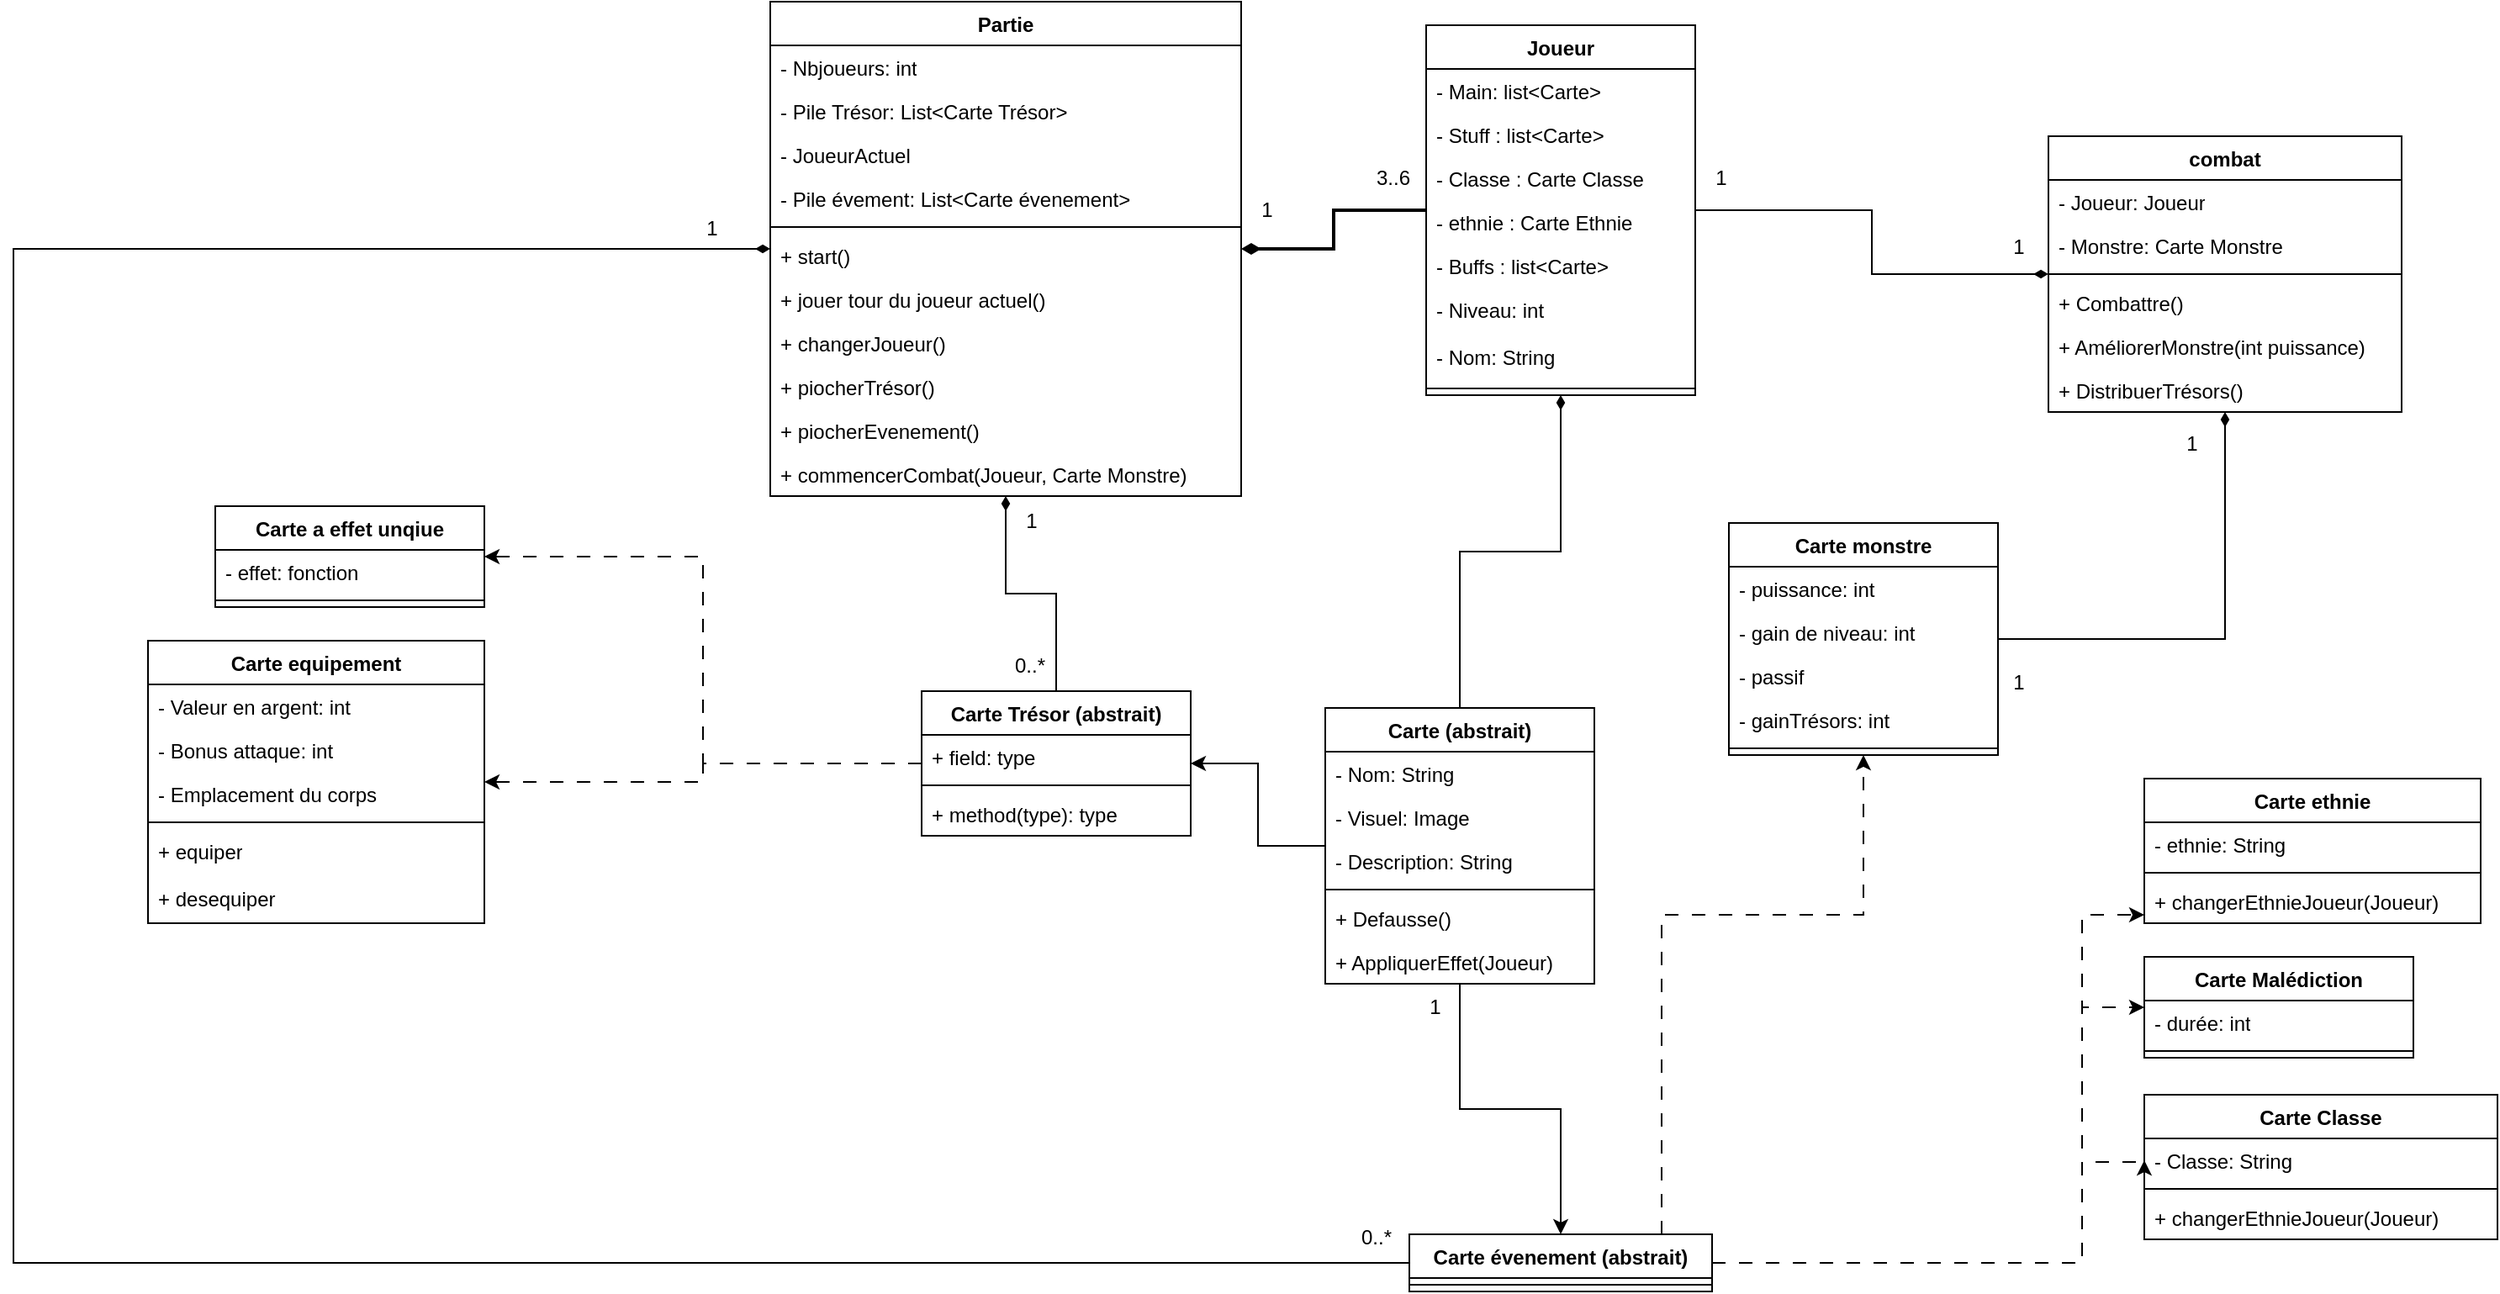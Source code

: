 <mxfile version="22.1.11" type="device">
  <diagram id="C5RBs43oDa-KdzZeNtuy" name="Page-1">
    <mxGraphModel dx="3695" dy="1440" grid="1" gridSize="10" guides="1" tooltips="1" connect="1" arrows="1" fold="1" page="1" pageScale="1" pageWidth="827" pageHeight="1169" math="0" shadow="0">
      <root>
        <mxCell id="WIyWlLk6GJQsqaUBKTNV-0" />
        <mxCell id="WIyWlLk6GJQsqaUBKTNV-1" parent="WIyWlLk6GJQsqaUBKTNV-0" />
        <mxCell id="HWRYrcjjXOcNsMm2Y1wa-0" value="Partie" style="swimlane;fontStyle=1;align=center;verticalAlign=top;childLayout=stackLayout;horizontal=1;startSize=26;horizontalStack=0;resizeParent=1;resizeParentMax=0;resizeLast=0;collapsible=1;marginBottom=0;whiteSpace=wrap;html=1;" parent="WIyWlLk6GJQsqaUBKTNV-1" vertex="1">
          <mxGeometry x="260" y="30" width="280" height="294" as="geometry">
            <mxRectangle x="250" y="110" width="70" height="30" as="alternateBounds" />
          </mxGeometry>
        </mxCell>
        <mxCell id="HWRYrcjjXOcNsMm2Y1wa-1" value="- Nbjoueurs: int" style="text;strokeColor=none;fillColor=none;align=left;verticalAlign=top;spacingLeft=4;spacingRight=4;overflow=hidden;rotatable=0;points=[[0,0.5],[1,0.5]];portConstraint=eastwest;whiteSpace=wrap;html=1;" parent="HWRYrcjjXOcNsMm2Y1wa-0" vertex="1">
          <mxGeometry y="26" width="280" height="26" as="geometry" />
        </mxCell>
        <mxCell id="HWRYrcjjXOcNsMm2Y1wa-5" value="- Pile Trésor: List&amp;lt;Carte Trésor&amp;gt;" style="text;strokeColor=none;fillColor=none;align=left;verticalAlign=top;spacingLeft=4;spacingRight=4;overflow=hidden;rotatable=0;points=[[0,0.5],[1,0.5]];portConstraint=eastwest;whiteSpace=wrap;html=1;" parent="HWRYrcjjXOcNsMm2Y1wa-0" vertex="1">
          <mxGeometry y="52" width="280" height="26" as="geometry" />
        </mxCell>
        <mxCell id="OVu_KamgzqOyMynP7TiZ-10" value="- JoueurActuel" style="text;strokeColor=none;fillColor=none;align=left;verticalAlign=top;spacingLeft=4;spacingRight=4;overflow=hidden;rotatable=0;points=[[0,0.5],[1,0.5]];portConstraint=eastwest;whiteSpace=wrap;html=1;" parent="HWRYrcjjXOcNsMm2Y1wa-0" vertex="1">
          <mxGeometry y="78" width="280" height="26" as="geometry" />
        </mxCell>
        <mxCell id="PUndz83ABwKU3NvDKk6T-11" value="- Pile évement: List&amp;lt;Carte évenement&amp;gt;" style="text;strokeColor=none;fillColor=none;align=left;verticalAlign=top;spacingLeft=4;spacingRight=4;overflow=hidden;rotatable=0;points=[[0,0.5],[1,0.5]];portConstraint=eastwest;whiteSpace=wrap;html=1;" vertex="1" parent="HWRYrcjjXOcNsMm2Y1wa-0">
          <mxGeometry y="104" width="280" height="26" as="geometry" />
        </mxCell>
        <mxCell id="HWRYrcjjXOcNsMm2Y1wa-2" value="" style="line;strokeWidth=1;fillColor=none;align=left;verticalAlign=middle;spacingTop=-1;spacingLeft=3;spacingRight=3;rotatable=0;labelPosition=right;points=[];portConstraint=eastwest;strokeColor=inherit;" parent="HWRYrcjjXOcNsMm2Y1wa-0" vertex="1">
          <mxGeometry y="130" width="280" height="8" as="geometry" />
        </mxCell>
        <mxCell id="HWRYrcjjXOcNsMm2Y1wa-3" value="&lt;div&gt;+ start()&lt;br&gt;&lt;/div&gt;&lt;div&gt;&lt;br&gt;&lt;/div&gt;" style="text;strokeColor=none;fillColor=none;align=left;verticalAlign=top;spacingLeft=4;spacingRight=4;overflow=hidden;rotatable=0;points=[[0,0.5],[1,0.5]];portConstraint=eastwest;whiteSpace=wrap;html=1;" parent="HWRYrcjjXOcNsMm2Y1wa-0" vertex="1">
          <mxGeometry y="138" width="280" height="26" as="geometry" />
        </mxCell>
        <mxCell id="PUndz83ABwKU3NvDKk6T-8" value="&lt;div&gt;+ jouer tour du joueur actuel()&lt;/div&gt;" style="text;strokeColor=none;fillColor=none;align=left;verticalAlign=top;spacingLeft=4;spacingRight=4;overflow=hidden;rotatable=0;points=[[0,0.5],[1,0.5]];portConstraint=eastwest;whiteSpace=wrap;html=1;" vertex="1" parent="HWRYrcjjXOcNsMm2Y1wa-0">
          <mxGeometry y="164" width="280" height="26" as="geometry" />
        </mxCell>
        <mxCell id="PUndz83ABwKU3NvDKk6T-12" value="&lt;div&gt;+ changerJoueur()&lt;br&gt;&lt;/div&gt;" style="text;strokeColor=none;fillColor=none;align=left;verticalAlign=top;spacingLeft=4;spacingRight=4;overflow=hidden;rotatable=0;points=[[0,0.5],[1,0.5]];portConstraint=eastwest;whiteSpace=wrap;html=1;" vertex="1" parent="HWRYrcjjXOcNsMm2Y1wa-0">
          <mxGeometry y="190" width="280" height="26" as="geometry" />
        </mxCell>
        <mxCell id="PUndz83ABwKU3NvDKk6T-18" value="&lt;div&gt;+ piocherTrésor()&lt;br&gt;&lt;/div&gt;" style="text;strokeColor=none;fillColor=none;align=left;verticalAlign=top;spacingLeft=4;spacingRight=4;overflow=hidden;rotatable=0;points=[[0,0.5],[1,0.5]];portConstraint=eastwest;whiteSpace=wrap;html=1;" vertex="1" parent="HWRYrcjjXOcNsMm2Y1wa-0">
          <mxGeometry y="216" width="280" height="26" as="geometry" />
        </mxCell>
        <mxCell id="PUndz83ABwKU3NvDKk6T-19" value="&lt;div&gt;+ piocherEvenement()&lt;br&gt;&lt;/div&gt;" style="text;strokeColor=none;fillColor=none;align=left;verticalAlign=top;spacingLeft=4;spacingRight=4;overflow=hidden;rotatable=0;points=[[0,0.5],[1,0.5]];portConstraint=eastwest;whiteSpace=wrap;html=1;" vertex="1" parent="HWRYrcjjXOcNsMm2Y1wa-0">
          <mxGeometry y="242" width="280" height="26" as="geometry" />
        </mxCell>
        <mxCell id="PUndz83ABwKU3NvDKk6T-20" value="&lt;div&gt;+ commencerCombat(Joueur, Carte Monstre)&lt;br&gt;&lt;/div&gt;" style="text;strokeColor=none;fillColor=none;align=left;verticalAlign=top;spacingLeft=4;spacingRight=4;overflow=hidden;rotatable=0;points=[[0,0.5],[1,0.5]];portConstraint=eastwest;whiteSpace=wrap;html=1;" vertex="1" parent="HWRYrcjjXOcNsMm2Y1wa-0">
          <mxGeometry y="268" width="280" height="26" as="geometry" />
        </mxCell>
        <mxCell id="PUndz83ABwKU3NvDKk6T-14" style="edgeStyle=orthogonalEdgeStyle;rounded=0;orthogonalLoop=1;jettySize=auto;html=1;endArrow=diamondThin;endFill=1;strokeWidth=2;" edge="1" parent="WIyWlLk6GJQsqaUBKTNV-1" source="HWRYrcjjXOcNsMm2Y1wa-6" target="HWRYrcjjXOcNsMm2Y1wa-0">
          <mxGeometry relative="1" as="geometry" />
        </mxCell>
        <mxCell id="PUndz83ABwKU3NvDKk6T-22" style="edgeStyle=orthogonalEdgeStyle;rounded=0;orthogonalLoop=1;jettySize=auto;html=1;endArrow=diamondThin;endFill=1;" edge="1" parent="WIyWlLk6GJQsqaUBKTNV-1" source="HWRYrcjjXOcNsMm2Y1wa-6" target="TbxGWPx1K_8653AhQlr2-0">
          <mxGeometry relative="1" as="geometry" />
        </mxCell>
        <mxCell id="HWRYrcjjXOcNsMm2Y1wa-6" value="Joueur" style="swimlane;fontStyle=1;align=center;verticalAlign=top;childLayout=stackLayout;horizontal=1;startSize=26;horizontalStack=0;resizeParent=1;resizeParentMax=0;resizeLast=0;collapsible=1;marginBottom=0;whiteSpace=wrap;html=1;" parent="WIyWlLk6GJQsqaUBKTNV-1" vertex="1">
          <mxGeometry x="650" y="44" width="160" height="220" as="geometry" />
        </mxCell>
        <mxCell id="HWRYrcjjXOcNsMm2Y1wa-7" value="- Main: list&amp;lt;Carte&amp;gt;" style="text;strokeColor=none;fillColor=none;align=left;verticalAlign=top;spacingLeft=4;spacingRight=4;overflow=hidden;rotatable=0;points=[[0,0.5],[1,0.5]];portConstraint=eastwest;whiteSpace=wrap;html=1;" parent="HWRYrcjjXOcNsMm2Y1wa-6" vertex="1">
          <mxGeometry y="26" width="160" height="26" as="geometry" />
        </mxCell>
        <mxCell id="HWRYrcjjXOcNsMm2Y1wa-10" value="- Stuff : list&amp;lt;Carte&amp;gt;" style="text;strokeColor=none;fillColor=none;align=left;verticalAlign=top;spacingLeft=4;spacingRight=4;overflow=hidden;rotatable=0;points=[[0,0.5],[1,0.5]];portConstraint=eastwest;whiteSpace=wrap;html=1;" parent="HWRYrcjjXOcNsMm2Y1wa-6" vertex="1">
          <mxGeometry y="52" width="160" height="26" as="geometry" />
        </mxCell>
        <mxCell id="HWRYrcjjXOcNsMm2Y1wa-11" value="&lt;div&gt;- Classe : Carte Classe&lt;/div&gt;" style="text;strokeColor=none;fillColor=none;align=left;verticalAlign=top;spacingLeft=4;spacingRight=4;overflow=hidden;rotatable=0;points=[[0,0.5],[1,0.5]];portConstraint=eastwest;whiteSpace=wrap;html=1;" parent="HWRYrcjjXOcNsMm2Y1wa-6" vertex="1">
          <mxGeometry y="78" width="160" height="26" as="geometry" />
        </mxCell>
        <mxCell id="HWRYrcjjXOcNsMm2Y1wa-12" value="- ethnie : Carte Ethnie" style="text;strokeColor=none;fillColor=none;align=left;verticalAlign=top;spacingLeft=4;spacingRight=4;overflow=hidden;rotatable=0;points=[[0,0.5],[1,0.5]];portConstraint=eastwest;whiteSpace=wrap;html=1;" parent="HWRYrcjjXOcNsMm2Y1wa-6" vertex="1">
          <mxGeometry y="104" width="160" height="26" as="geometry" />
        </mxCell>
        <mxCell id="HWRYrcjjXOcNsMm2Y1wa-14" value="- Buffs : list&amp;lt;Carte&amp;gt;" style="text;strokeColor=none;fillColor=none;align=left;verticalAlign=top;spacingLeft=4;spacingRight=4;overflow=hidden;rotatable=0;points=[[0,0.5],[1,0.5]];portConstraint=eastwest;whiteSpace=wrap;html=1;" parent="HWRYrcjjXOcNsMm2Y1wa-6" vertex="1">
          <mxGeometry y="130" width="160" height="26" as="geometry" />
        </mxCell>
        <mxCell id="HWRYrcjjXOcNsMm2Y1wa-15" value="&lt;div&gt;- Niveau: int&lt;/div&gt;" style="text;strokeColor=none;fillColor=none;align=left;verticalAlign=top;spacingLeft=4;spacingRight=4;overflow=hidden;rotatable=0;points=[[0,0.5],[1,0.5]];portConstraint=eastwest;whiteSpace=wrap;html=1;" parent="HWRYrcjjXOcNsMm2Y1wa-6" vertex="1">
          <mxGeometry y="156" width="160" height="28" as="geometry" />
        </mxCell>
        <mxCell id="PUndz83ABwKU3NvDKk6T-36" value="- Nom: String" style="text;strokeColor=none;fillColor=none;align=left;verticalAlign=top;spacingLeft=4;spacingRight=4;overflow=hidden;rotatable=0;points=[[0,0.5],[1,0.5]];portConstraint=eastwest;whiteSpace=wrap;html=1;" vertex="1" parent="HWRYrcjjXOcNsMm2Y1wa-6">
          <mxGeometry y="184" width="160" height="28" as="geometry" />
        </mxCell>
        <mxCell id="HWRYrcjjXOcNsMm2Y1wa-8" value="" style="line;strokeWidth=1;fillColor=none;align=left;verticalAlign=middle;spacingTop=-1;spacingLeft=3;spacingRight=3;rotatable=0;labelPosition=right;points=[];portConstraint=eastwest;strokeColor=inherit;" parent="HWRYrcjjXOcNsMm2Y1wa-6" vertex="1">
          <mxGeometry y="212" width="160" height="8" as="geometry" />
        </mxCell>
        <mxCell id="HWRYrcjjXOcNsMm2Y1wa-25" style="edgeStyle=orthogonalEdgeStyle;rounded=0;orthogonalLoop=1;jettySize=auto;html=1;" parent="WIyWlLk6GJQsqaUBKTNV-1" source="HWRYrcjjXOcNsMm2Y1wa-16" target="HWRYrcjjXOcNsMm2Y1wa-21" edge="1">
          <mxGeometry relative="1" as="geometry" />
        </mxCell>
        <mxCell id="HWRYrcjjXOcNsMm2Y1wa-45" style="edgeStyle=orthogonalEdgeStyle;rounded=0;orthogonalLoop=1;jettySize=auto;html=1;" parent="WIyWlLk6GJQsqaUBKTNV-1" source="HWRYrcjjXOcNsMm2Y1wa-16" target="HWRYrcjjXOcNsMm2Y1wa-41" edge="1">
          <mxGeometry relative="1" as="geometry" />
        </mxCell>
        <mxCell id="PUndz83ABwKU3NvDKk6T-38" style="edgeStyle=orthogonalEdgeStyle;rounded=0;orthogonalLoop=1;jettySize=auto;html=1;endArrow=diamondThin;endFill=1;" edge="1" parent="WIyWlLk6GJQsqaUBKTNV-1" source="HWRYrcjjXOcNsMm2Y1wa-16" target="HWRYrcjjXOcNsMm2Y1wa-6">
          <mxGeometry relative="1" as="geometry" />
        </mxCell>
        <mxCell id="HWRYrcjjXOcNsMm2Y1wa-16" value="Carte (abstrait)" style="swimlane;fontStyle=1;align=center;verticalAlign=top;childLayout=stackLayout;horizontal=1;startSize=26;horizontalStack=0;resizeParent=1;resizeParentMax=0;resizeLast=0;collapsible=1;marginBottom=0;whiteSpace=wrap;html=1;" parent="WIyWlLk6GJQsqaUBKTNV-1" vertex="1">
          <mxGeometry x="590" y="450" width="160" height="164" as="geometry" />
        </mxCell>
        <mxCell id="HWRYrcjjXOcNsMm2Y1wa-17" value="- Nom: String" style="text;strokeColor=none;fillColor=none;align=left;verticalAlign=top;spacingLeft=4;spacingRight=4;overflow=hidden;rotatable=0;points=[[0,0.5],[1,0.5]];portConstraint=eastwest;whiteSpace=wrap;html=1;" parent="HWRYrcjjXOcNsMm2Y1wa-16" vertex="1">
          <mxGeometry y="26" width="160" height="26" as="geometry" />
        </mxCell>
        <mxCell id="HWRYrcjjXOcNsMm2Y1wa-20" value="- Visuel: Image" style="text;strokeColor=none;fillColor=none;align=left;verticalAlign=top;spacingLeft=4;spacingRight=4;overflow=hidden;rotatable=0;points=[[0,0.5],[1,0.5]];portConstraint=eastwest;whiteSpace=wrap;html=1;" parent="HWRYrcjjXOcNsMm2Y1wa-16" vertex="1">
          <mxGeometry y="52" width="160" height="26" as="geometry" />
        </mxCell>
        <mxCell id="HWRYrcjjXOcNsMm2Y1wa-36" value="- Description: String" style="text;strokeColor=none;fillColor=none;align=left;verticalAlign=top;spacingLeft=4;spacingRight=4;overflow=hidden;rotatable=0;points=[[0,0.5],[1,0.5]];portConstraint=eastwest;whiteSpace=wrap;html=1;" parent="HWRYrcjjXOcNsMm2Y1wa-16" vertex="1">
          <mxGeometry y="78" width="160" height="26" as="geometry" />
        </mxCell>
        <mxCell id="HWRYrcjjXOcNsMm2Y1wa-18" value="" style="line;strokeWidth=1;fillColor=none;align=left;verticalAlign=middle;spacingTop=-1;spacingLeft=3;spacingRight=3;rotatable=0;labelPosition=right;points=[];portConstraint=eastwest;strokeColor=inherit;" parent="HWRYrcjjXOcNsMm2Y1wa-16" vertex="1">
          <mxGeometry y="104" width="160" height="8" as="geometry" />
        </mxCell>
        <mxCell id="HWRYrcjjXOcNsMm2Y1wa-19" value="+ Defausse()" style="text;strokeColor=none;fillColor=none;align=left;verticalAlign=top;spacingLeft=4;spacingRight=4;overflow=hidden;rotatable=0;points=[[0,0.5],[1,0.5]];portConstraint=eastwest;whiteSpace=wrap;html=1;" parent="HWRYrcjjXOcNsMm2Y1wa-16" vertex="1">
          <mxGeometry y="112" width="160" height="26" as="geometry" />
        </mxCell>
        <mxCell id="HWRYrcjjXOcNsMm2Y1wa-39" value="&lt;div&gt;+ AppliquerEffet(Joueur)&lt;/div&gt;" style="text;strokeColor=none;fillColor=none;align=left;verticalAlign=top;spacingLeft=4;spacingRight=4;overflow=hidden;rotatable=0;points=[[0,0.5],[1,0.5]];portConstraint=eastwest;whiteSpace=wrap;html=1;" parent="HWRYrcjjXOcNsMm2Y1wa-16" vertex="1">
          <mxGeometry y="138" width="160" height="26" as="geometry" />
        </mxCell>
        <mxCell id="HWRYrcjjXOcNsMm2Y1wa-30" style="edgeStyle=orthogonalEdgeStyle;rounded=0;orthogonalLoop=1;jettySize=auto;html=1;dashed=1;dashPattern=8 8;" parent="WIyWlLk6GJQsqaUBKTNV-1" source="HWRYrcjjXOcNsMm2Y1wa-21" target="HWRYrcjjXOcNsMm2Y1wa-26" edge="1">
          <mxGeometry relative="1" as="geometry" />
        </mxCell>
        <mxCell id="HWRYrcjjXOcNsMm2Y1wa-35" style="edgeStyle=orthogonalEdgeStyle;rounded=0;orthogonalLoop=1;jettySize=auto;html=1;dashed=1;dashPattern=8 8;entryX=1;entryY=0.5;entryDx=0;entryDy=0;" parent="WIyWlLk6GJQsqaUBKTNV-1" source="HWRYrcjjXOcNsMm2Y1wa-21" target="HWRYrcjjXOcNsMm2Y1wa-31" edge="1">
          <mxGeometry relative="1" as="geometry" />
        </mxCell>
        <mxCell id="HWRYrcjjXOcNsMm2Y1wa-21" value="Carte Trésor (abstrait)" style="swimlane;fontStyle=1;align=center;verticalAlign=top;childLayout=stackLayout;horizontal=1;startSize=26;horizontalStack=0;resizeParent=1;resizeParentMax=0;resizeLast=0;collapsible=1;marginBottom=0;whiteSpace=wrap;html=1;" parent="WIyWlLk6GJQsqaUBKTNV-1" vertex="1">
          <mxGeometry x="350" y="440" width="160" height="86" as="geometry" />
        </mxCell>
        <mxCell id="HWRYrcjjXOcNsMm2Y1wa-22" value="+ field: type" style="text;strokeColor=none;fillColor=none;align=left;verticalAlign=top;spacingLeft=4;spacingRight=4;overflow=hidden;rotatable=0;points=[[0,0.5],[1,0.5]];portConstraint=eastwest;whiteSpace=wrap;html=1;" parent="HWRYrcjjXOcNsMm2Y1wa-21" vertex="1">
          <mxGeometry y="26" width="160" height="26" as="geometry" />
        </mxCell>
        <mxCell id="HWRYrcjjXOcNsMm2Y1wa-23" value="" style="line;strokeWidth=1;fillColor=none;align=left;verticalAlign=middle;spacingTop=-1;spacingLeft=3;spacingRight=3;rotatable=0;labelPosition=right;points=[];portConstraint=eastwest;strokeColor=inherit;" parent="HWRYrcjjXOcNsMm2Y1wa-21" vertex="1">
          <mxGeometry y="52" width="160" height="8" as="geometry" />
        </mxCell>
        <mxCell id="HWRYrcjjXOcNsMm2Y1wa-24" value="+ method(type): type" style="text;strokeColor=none;fillColor=none;align=left;verticalAlign=top;spacingLeft=4;spacingRight=4;overflow=hidden;rotatable=0;points=[[0,0.5],[1,0.5]];portConstraint=eastwest;whiteSpace=wrap;html=1;" parent="HWRYrcjjXOcNsMm2Y1wa-21" vertex="1">
          <mxGeometry y="60" width="160" height="26" as="geometry" />
        </mxCell>
        <mxCell id="HWRYrcjjXOcNsMm2Y1wa-26" value="Carte equipement" style="swimlane;fontStyle=1;align=center;verticalAlign=top;childLayout=stackLayout;horizontal=1;startSize=26;horizontalStack=0;resizeParent=1;resizeParentMax=0;resizeLast=0;collapsible=1;marginBottom=0;whiteSpace=wrap;html=1;" parent="WIyWlLk6GJQsqaUBKTNV-1" vertex="1">
          <mxGeometry x="-110" y="410" width="200" height="168" as="geometry" />
        </mxCell>
        <mxCell id="HWRYrcjjXOcNsMm2Y1wa-27" value="- Valeur en argent: int" style="text;strokeColor=none;fillColor=none;align=left;verticalAlign=top;spacingLeft=4;spacingRight=4;overflow=hidden;rotatable=0;points=[[0,0.5],[1,0.5]];portConstraint=eastwest;whiteSpace=wrap;html=1;" parent="HWRYrcjjXOcNsMm2Y1wa-26" vertex="1">
          <mxGeometry y="26" width="200" height="26" as="geometry" />
        </mxCell>
        <mxCell id="HWRYrcjjXOcNsMm2Y1wa-37" value="- Bonus attaque: int" style="text;strokeColor=none;fillColor=none;align=left;verticalAlign=top;spacingLeft=4;spacingRight=4;overflow=hidden;rotatable=0;points=[[0,0.5],[1,0.5]];portConstraint=eastwest;whiteSpace=wrap;html=1;" parent="HWRYrcjjXOcNsMm2Y1wa-26" vertex="1">
          <mxGeometry y="52" width="200" height="26" as="geometry" />
        </mxCell>
        <mxCell id="HWRYrcjjXOcNsMm2Y1wa-38" value="&lt;div&gt;- Emplacement du corps&lt;/div&gt;" style="text;strokeColor=none;fillColor=none;align=left;verticalAlign=top;spacingLeft=4;spacingRight=4;overflow=hidden;rotatable=0;points=[[0,0.5],[1,0.5]];portConstraint=eastwest;whiteSpace=wrap;html=1;" parent="HWRYrcjjXOcNsMm2Y1wa-26" vertex="1">
          <mxGeometry y="78" width="200" height="26" as="geometry" />
        </mxCell>
        <mxCell id="HWRYrcjjXOcNsMm2Y1wa-28" value="" style="line;strokeWidth=1;fillColor=none;align=left;verticalAlign=middle;spacingTop=-1;spacingLeft=3;spacingRight=3;rotatable=0;labelPosition=right;points=[];portConstraint=eastwest;strokeColor=inherit;" parent="HWRYrcjjXOcNsMm2Y1wa-26" vertex="1">
          <mxGeometry y="104" width="200" height="8" as="geometry" />
        </mxCell>
        <mxCell id="HWRYrcjjXOcNsMm2Y1wa-29" value="&lt;div&gt;+ equiper&lt;/div&gt;" style="text;strokeColor=none;fillColor=none;align=left;verticalAlign=top;spacingLeft=4;spacingRight=4;overflow=hidden;rotatable=0;points=[[0,0.5],[1,0.5]];portConstraint=eastwest;whiteSpace=wrap;html=1;" parent="HWRYrcjjXOcNsMm2Y1wa-26" vertex="1">
          <mxGeometry y="112" width="200" height="28" as="geometry" />
        </mxCell>
        <mxCell id="CoxctAYKUjvf-1r051BU-3" value="&lt;div&gt;+ des&lt;span style=&quot;background-color: initial;&quot;&gt;equiper&lt;/span&gt;&lt;/div&gt;" style="text;strokeColor=none;fillColor=none;align=left;verticalAlign=top;spacingLeft=4;spacingRight=4;overflow=hidden;rotatable=0;points=[[0,0.5],[1,0.5]];portConstraint=eastwest;whiteSpace=wrap;html=1;" parent="HWRYrcjjXOcNsMm2Y1wa-26" vertex="1">
          <mxGeometry y="140" width="200" height="28" as="geometry" />
        </mxCell>
        <mxCell id="HWRYrcjjXOcNsMm2Y1wa-31" value="Carte a effet unqiue" style="swimlane;fontStyle=1;align=center;verticalAlign=top;childLayout=stackLayout;horizontal=1;startSize=26;horizontalStack=0;resizeParent=1;resizeParentMax=0;resizeLast=0;collapsible=1;marginBottom=0;whiteSpace=wrap;html=1;" parent="WIyWlLk6GJQsqaUBKTNV-1" vertex="1">
          <mxGeometry x="-70" y="330" width="160" height="60" as="geometry">
            <mxRectangle x="80" y="290" width="150" height="30" as="alternateBounds" />
          </mxGeometry>
        </mxCell>
        <mxCell id="PUndz83ABwKU3NvDKk6T-21" value="- effet: fonction" style="text;strokeColor=none;fillColor=none;align=left;verticalAlign=top;spacingLeft=4;spacingRight=4;overflow=hidden;rotatable=0;points=[[0,0.5],[1,0.5]];portConstraint=eastwest;whiteSpace=wrap;html=1;" vertex="1" parent="HWRYrcjjXOcNsMm2Y1wa-31">
          <mxGeometry y="26" width="160" height="26" as="geometry" />
        </mxCell>
        <mxCell id="HWRYrcjjXOcNsMm2Y1wa-33" value="" style="line;strokeWidth=1;fillColor=none;align=left;verticalAlign=middle;spacingTop=-1;spacingLeft=3;spacingRight=3;rotatable=0;labelPosition=right;points=[];portConstraint=eastwest;strokeColor=inherit;" parent="HWRYrcjjXOcNsMm2Y1wa-31" vertex="1">
          <mxGeometry y="52" width="160" height="8" as="geometry" />
        </mxCell>
        <mxCell id="OVu_KamgzqOyMynP7TiZ-3" style="edgeStyle=orthogonalEdgeStyle;rounded=0;orthogonalLoop=1;jettySize=auto;html=1;entryX=0;entryY=0.5;entryDx=0;entryDy=0;dashed=1;dashPattern=8 8;" parent="WIyWlLk6GJQsqaUBKTNV-1" source="HWRYrcjjXOcNsMm2Y1wa-41" target="HWRYrcjjXOcNsMm2Y1wa-55" edge="1">
          <mxGeometry relative="1" as="geometry">
            <Array as="points">
              <mxPoint x="1040" y="780" />
              <mxPoint x="1040" y="720" />
            </Array>
          </mxGeometry>
        </mxCell>
        <mxCell id="OVu_KamgzqOyMynP7TiZ-6" style="edgeStyle=orthogonalEdgeStyle;rounded=0;orthogonalLoop=1;jettySize=auto;html=1;dashed=1;dashPattern=8 8;" parent="WIyWlLk6GJQsqaUBKTNV-1" source="HWRYrcjjXOcNsMm2Y1wa-41" target="HWRYrcjjXOcNsMm2Y1wa-46" edge="1">
          <mxGeometry relative="1" as="geometry">
            <Array as="points">
              <mxPoint x="790" y="573" />
            </Array>
          </mxGeometry>
        </mxCell>
        <mxCell id="OVu_KamgzqOyMynP7TiZ-7" style="edgeStyle=orthogonalEdgeStyle;rounded=0;orthogonalLoop=1;jettySize=auto;html=1;dashed=1;dashPattern=8 8;" parent="WIyWlLk6GJQsqaUBKTNV-1" source="HWRYrcjjXOcNsMm2Y1wa-41" target="HWRYrcjjXOcNsMm2Y1wa-58" edge="1">
          <mxGeometry relative="1" as="geometry">
            <Array as="points">
              <mxPoint x="1040" y="780" />
              <mxPoint x="1040" y="573" />
            </Array>
          </mxGeometry>
        </mxCell>
        <mxCell id="OVu_KamgzqOyMynP7TiZ-8" style="edgeStyle=orthogonalEdgeStyle;rounded=0;orthogonalLoop=1;jettySize=auto;html=1;dashed=1;dashPattern=8 8;" parent="WIyWlLk6GJQsqaUBKTNV-1" source="HWRYrcjjXOcNsMm2Y1wa-41" target="PUndz83ABwKU3NvDKk6T-3" edge="1">
          <mxGeometry relative="1" as="geometry">
            <Array as="points">
              <mxPoint x="1040" y="780" />
              <mxPoint x="1040" y="628" />
            </Array>
            <mxPoint x="1040" y="610" as="targetPoint" />
          </mxGeometry>
        </mxCell>
        <mxCell id="PUndz83ABwKU3NvDKk6T-23" style="edgeStyle=orthogonalEdgeStyle;rounded=0;orthogonalLoop=1;jettySize=auto;html=1;endArrow=diamondThin;endFill=1;" edge="1" parent="WIyWlLk6GJQsqaUBKTNV-1" source="HWRYrcjjXOcNsMm2Y1wa-41" target="HWRYrcjjXOcNsMm2Y1wa-0">
          <mxGeometry relative="1" as="geometry">
            <Array as="points">
              <mxPoint x="-190" y="780" />
              <mxPoint x="-190" y="177" />
            </Array>
          </mxGeometry>
        </mxCell>
        <mxCell id="HWRYrcjjXOcNsMm2Y1wa-41" value="Carte évenement (abstrait)" style="swimlane;fontStyle=1;align=center;verticalAlign=top;childLayout=stackLayout;horizontal=1;startSize=26;horizontalStack=0;resizeParent=1;resizeParentMax=0;resizeLast=0;collapsible=1;marginBottom=0;whiteSpace=wrap;html=1;" parent="WIyWlLk6GJQsqaUBKTNV-1" vertex="1">
          <mxGeometry x="640" y="763" width="180" height="34" as="geometry" />
        </mxCell>
        <mxCell id="HWRYrcjjXOcNsMm2Y1wa-43" value="" style="line;strokeWidth=1;fillColor=none;align=left;verticalAlign=middle;spacingTop=-1;spacingLeft=3;spacingRight=3;rotatable=0;labelPosition=right;points=[];portConstraint=eastwest;strokeColor=inherit;" parent="HWRYrcjjXOcNsMm2Y1wa-41" vertex="1">
          <mxGeometry y="26" width="180" height="8" as="geometry" />
        </mxCell>
        <mxCell id="PUndz83ABwKU3NvDKk6T-16" style="edgeStyle=orthogonalEdgeStyle;rounded=0;orthogonalLoop=1;jettySize=auto;html=1;strokeWidth=1;endArrow=diamondThin;endFill=1;" edge="1" parent="WIyWlLk6GJQsqaUBKTNV-1" source="HWRYrcjjXOcNsMm2Y1wa-46" target="TbxGWPx1K_8653AhQlr2-0">
          <mxGeometry relative="1" as="geometry" />
        </mxCell>
        <mxCell id="HWRYrcjjXOcNsMm2Y1wa-46" value="Carte monstre" style="swimlane;fontStyle=1;align=center;verticalAlign=top;childLayout=stackLayout;horizontal=1;startSize=26;horizontalStack=0;resizeParent=1;resizeParentMax=0;resizeLast=0;collapsible=1;marginBottom=0;whiteSpace=wrap;html=1;" parent="WIyWlLk6GJQsqaUBKTNV-1" vertex="1">
          <mxGeometry x="830" y="340" width="160" height="138" as="geometry" />
        </mxCell>
        <mxCell id="PUndz83ABwKU3NvDKk6T-0" value="- puissance: int" style="text;strokeColor=none;fillColor=none;align=left;verticalAlign=top;spacingLeft=4;spacingRight=4;overflow=hidden;rotatable=0;points=[[0,0.5],[1,0.5]];portConstraint=eastwest;whiteSpace=wrap;html=1;" vertex="1" parent="HWRYrcjjXOcNsMm2Y1wa-46">
          <mxGeometry y="26" width="160" height="26" as="geometry" />
        </mxCell>
        <mxCell id="PUndz83ABwKU3NvDKk6T-1" value="- gain de niveau: int" style="text;strokeColor=none;fillColor=none;align=left;verticalAlign=top;spacingLeft=4;spacingRight=4;overflow=hidden;rotatable=0;points=[[0,0.5],[1,0.5]];portConstraint=eastwest;whiteSpace=wrap;html=1;" vertex="1" parent="HWRYrcjjXOcNsMm2Y1wa-46">
          <mxGeometry y="52" width="160" height="26" as="geometry" />
        </mxCell>
        <mxCell id="PUndz83ABwKU3NvDKk6T-2" value="- passif" style="text;strokeColor=none;fillColor=none;align=left;verticalAlign=top;spacingLeft=4;spacingRight=4;overflow=hidden;rotatable=0;points=[[0,0.5],[1,0.5]];portConstraint=eastwest;whiteSpace=wrap;html=1;" vertex="1" parent="HWRYrcjjXOcNsMm2Y1wa-46">
          <mxGeometry y="78" width="160" height="26" as="geometry" />
        </mxCell>
        <mxCell id="PUndz83ABwKU3NvDKk6T-37" value="- gainTrésors: int" style="text;strokeColor=none;fillColor=none;align=left;verticalAlign=top;spacingLeft=4;spacingRight=4;overflow=hidden;rotatable=0;points=[[0,0.5],[1,0.5]];portConstraint=eastwest;whiteSpace=wrap;html=1;" vertex="1" parent="HWRYrcjjXOcNsMm2Y1wa-46">
          <mxGeometry y="104" width="160" height="26" as="geometry" />
        </mxCell>
        <mxCell id="HWRYrcjjXOcNsMm2Y1wa-48" value="" style="line;strokeWidth=1;fillColor=none;align=left;verticalAlign=middle;spacingTop=-1;spacingLeft=3;spacingRight=3;rotatable=0;labelPosition=right;points=[];portConstraint=eastwest;strokeColor=inherit;" parent="HWRYrcjjXOcNsMm2Y1wa-46" vertex="1">
          <mxGeometry y="130" width="160" height="8" as="geometry" />
        </mxCell>
        <mxCell id="HWRYrcjjXOcNsMm2Y1wa-54" value="Carte Classe" style="swimlane;fontStyle=1;align=center;verticalAlign=top;childLayout=stackLayout;horizontal=1;startSize=26;horizontalStack=0;resizeParent=1;resizeParentMax=0;resizeLast=0;collapsible=1;marginBottom=0;whiteSpace=wrap;html=1;" parent="WIyWlLk6GJQsqaUBKTNV-1" vertex="1">
          <mxGeometry x="1077" y="680" width="210" height="86" as="geometry" />
        </mxCell>
        <mxCell id="HWRYrcjjXOcNsMm2Y1wa-55" value="- Classe: String" style="text;strokeColor=none;fillColor=none;align=left;verticalAlign=top;spacingLeft=4;spacingRight=4;overflow=hidden;rotatable=0;points=[[0,0.5],[1,0.5]];portConstraint=eastwest;whiteSpace=wrap;html=1;" parent="HWRYrcjjXOcNsMm2Y1wa-54" vertex="1">
          <mxGeometry y="26" width="210" height="26" as="geometry" />
        </mxCell>
        <mxCell id="HWRYrcjjXOcNsMm2Y1wa-56" value="" style="line;strokeWidth=1;fillColor=none;align=left;verticalAlign=middle;spacingTop=-1;spacingLeft=3;spacingRight=3;rotatable=0;labelPosition=right;points=[];portConstraint=eastwest;strokeColor=inherit;" parent="HWRYrcjjXOcNsMm2Y1wa-54" vertex="1">
          <mxGeometry y="52" width="210" height="8" as="geometry" />
        </mxCell>
        <mxCell id="PUndz83ABwKU3NvDKk6T-17" value="+ changerEthnieJoueur(Joueur)" style="text;strokeColor=none;fillColor=none;align=left;verticalAlign=top;spacingLeft=4;spacingRight=4;overflow=hidden;rotatable=0;points=[[0,0.5],[1,0.5]];portConstraint=eastwest;whiteSpace=wrap;html=1;" vertex="1" parent="HWRYrcjjXOcNsMm2Y1wa-54">
          <mxGeometry y="60" width="210" height="26" as="geometry" />
        </mxCell>
        <mxCell id="HWRYrcjjXOcNsMm2Y1wa-58" value="Carte ethnie" style="swimlane;fontStyle=1;align=center;verticalAlign=top;childLayout=stackLayout;horizontal=1;startSize=26;horizontalStack=0;resizeParent=1;resizeParentMax=0;resizeLast=0;collapsible=1;marginBottom=0;whiteSpace=wrap;html=1;" parent="WIyWlLk6GJQsqaUBKTNV-1" vertex="1">
          <mxGeometry x="1077" y="492" width="200" height="86" as="geometry" />
        </mxCell>
        <mxCell id="HWRYrcjjXOcNsMm2Y1wa-59" value="- ethnie: String" style="text;strokeColor=none;fillColor=none;align=left;verticalAlign=top;spacingLeft=4;spacingRight=4;overflow=hidden;rotatable=0;points=[[0,0.5],[1,0.5]];portConstraint=eastwest;whiteSpace=wrap;html=1;" parent="HWRYrcjjXOcNsMm2Y1wa-58" vertex="1">
          <mxGeometry y="26" width="200" height="26" as="geometry" />
        </mxCell>
        <mxCell id="HWRYrcjjXOcNsMm2Y1wa-60" value="" style="line;strokeWidth=1;fillColor=none;align=left;verticalAlign=middle;spacingTop=-1;spacingLeft=3;spacingRight=3;rotatable=0;labelPosition=right;points=[];portConstraint=eastwest;strokeColor=inherit;" parent="HWRYrcjjXOcNsMm2Y1wa-58" vertex="1">
          <mxGeometry y="52" width="200" height="8" as="geometry" />
        </mxCell>
        <mxCell id="HWRYrcjjXOcNsMm2Y1wa-61" value="+ changerEthnieJoueur(Joueur)" style="text;strokeColor=none;fillColor=none;align=left;verticalAlign=top;spacingLeft=4;spacingRight=4;overflow=hidden;rotatable=0;points=[[0,0.5],[1,0.5]];portConstraint=eastwest;whiteSpace=wrap;html=1;" parent="HWRYrcjjXOcNsMm2Y1wa-58" vertex="1">
          <mxGeometry y="60" width="200" height="26" as="geometry" />
        </mxCell>
        <mxCell id="TbxGWPx1K_8653AhQlr2-0" value="combat" style="swimlane;fontStyle=1;align=center;verticalAlign=top;childLayout=stackLayout;horizontal=1;startSize=26;horizontalStack=0;resizeParent=1;resizeParentMax=0;resizeLast=0;collapsible=1;marginBottom=0;whiteSpace=wrap;html=1;" parent="WIyWlLk6GJQsqaUBKTNV-1" vertex="1">
          <mxGeometry x="1020" y="110" width="210" height="164" as="geometry" />
        </mxCell>
        <mxCell id="nXmb4XlmgfrfjkejGL9z-0" value="- Joueur: Joueur" style="text;strokeColor=none;fillColor=none;align=left;verticalAlign=top;spacingLeft=4;spacingRight=4;overflow=hidden;rotatable=0;points=[[0,0.5],[1,0.5]];portConstraint=eastwest;whiteSpace=wrap;html=1;" parent="TbxGWPx1K_8653AhQlr2-0" vertex="1">
          <mxGeometry y="26" width="210" height="26" as="geometry" />
        </mxCell>
        <mxCell id="nXmb4XlmgfrfjkejGL9z-1" value="- Monstre: Carte Monstre" style="text;strokeColor=none;fillColor=none;align=left;verticalAlign=top;spacingLeft=4;spacingRight=4;overflow=hidden;rotatable=0;points=[[0,0.5],[1,0.5]];portConstraint=eastwest;whiteSpace=wrap;html=1;" parent="TbxGWPx1K_8653AhQlr2-0" vertex="1">
          <mxGeometry y="52" width="210" height="26" as="geometry" />
        </mxCell>
        <mxCell id="TbxGWPx1K_8653AhQlr2-2" value="" style="line;strokeWidth=1;fillColor=none;align=left;verticalAlign=middle;spacingTop=-1;spacingLeft=3;spacingRight=3;rotatable=0;labelPosition=right;points=[];portConstraint=eastwest;strokeColor=inherit;" parent="TbxGWPx1K_8653AhQlr2-0" vertex="1">
          <mxGeometry y="78" width="210" height="8" as="geometry" />
        </mxCell>
        <mxCell id="nXmb4XlmgfrfjkejGL9z-2" value="+ Combattre()" style="text;strokeColor=none;fillColor=none;align=left;verticalAlign=top;spacingLeft=4;spacingRight=4;overflow=hidden;rotatable=0;points=[[0,0.5],[1,0.5]];portConstraint=eastwest;whiteSpace=wrap;html=1;" parent="TbxGWPx1K_8653AhQlr2-0" vertex="1">
          <mxGeometry y="86" width="210" height="26" as="geometry" />
        </mxCell>
        <mxCell id="nXmb4XlmgfrfjkejGL9z-3" value="+ AméliorerMonstre(int puissance)" style="text;strokeColor=none;fillColor=none;align=left;verticalAlign=top;spacingLeft=4;spacingRight=4;overflow=hidden;rotatable=0;points=[[0,0.5],[1,0.5]];portConstraint=eastwest;whiteSpace=wrap;html=1;" parent="TbxGWPx1K_8653AhQlr2-0" vertex="1">
          <mxGeometry y="112" width="210" height="26" as="geometry" />
        </mxCell>
        <mxCell id="nXmb4XlmgfrfjkejGL9z-4" value="+ DistribuerTrésors()" style="text;strokeColor=none;fillColor=none;align=left;verticalAlign=top;spacingLeft=4;spacingRight=4;overflow=hidden;rotatable=0;points=[[0,0.5],[1,0.5]];portConstraint=eastwest;whiteSpace=wrap;html=1;" parent="TbxGWPx1K_8653AhQlr2-0" vertex="1">
          <mxGeometry y="138" width="210" height="26" as="geometry" />
        </mxCell>
        <mxCell id="PUndz83ABwKU3NvDKk6T-3" value="Carte Malédiction" style="swimlane;fontStyle=1;align=center;verticalAlign=top;childLayout=stackLayout;horizontal=1;startSize=26;horizontalStack=0;resizeParent=1;resizeParentMax=0;resizeLast=0;collapsible=1;marginBottom=0;whiteSpace=wrap;html=1;" vertex="1" parent="WIyWlLk6GJQsqaUBKTNV-1">
          <mxGeometry x="1077" y="598" width="160" height="60" as="geometry" />
        </mxCell>
        <mxCell id="PUndz83ABwKU3NvDKk6T-7" value="- durée: int" style="text;strokeColor=none;fillColor=none;align=left;verticalAlign=top;spacingLeft=4;spacingRight=4;overflow=hidden;rotatable=0;points=[[0,0.5],[1,0.5]];portConstraint=eastwest;whiteSpace=wrap;html=1;" vertex="1" parent="PUndz83ABwKU3NvDKk6T-3">
          <mxGeometry y="26" width="160" height="26" as="geometry" />
        </mxCell>
        <mxCell id="PUndz83ABwKU3NvDKk6T-5" value="" style="line;strokeWidth=1;fillColor=none;align=left;verticalAlign=middle;spacingTop=-1;spacingLeft=3;spacingRight=3;rotatable=0;labelPosition=right;points=[];portConstraint=eastwest;strokeColor=inherit;" vertex="1" parent="PUndz83ABwKU3NvDKk6T-3">
          <mxGeometry y="52" width="160" height="8" as="geometry" />
        </mxCell>
        <mxCell id="PUndz83ABwKU3NvDKk6T-15" style="edgeStyle=orthogonalEdgeStyle;rounded=0;orthogonalLoop=1;jettySize=auto;html=1;strokeWidth=1;endArrow=diamondThin;endFill=1;exitX=0.5;exitY=0;exitDx=0;exitDy=0;" edge="1" parent="WIyWlLk6GJQsqaUBKTNV-1" source="HWRYrcjjXOcNsMm2Y1wa-21" target="HWRYrcjjXOcNsMm2Y1wa-0">
          <mxGeometry relative="1" as="geometry" />
        </mxCell>
        <mxCell id="PUndz83ABwKU3NvDKk6T-24" value="1" style="text;html=1;align=center;verticalAlign=middle;resizable=0;points=[];autosize=1;strokeColor=none;fillColor=none;" vertex="1" parent="WIyWlLk6GJQsqaUBKTNV-1">
          <mxGeometry x="810" y="120" width="30" height="30" as="geometry" />
        </mxCell>
        <mxCell id="PUndz83ABwKU3NvDKk6T-25" value="1" style="text;html=1;align=center;verticalAlign=middle;resizable=0;points=[];autosize=1;strokeColor=none;fillColor=none;" vertex="1" parent="WIyWlLk6GJQsqaUBKTNV-1">
          <mxGeometry x="640" y="613" width="30" height="30" as="geometry" />
        </mxCell>
        <mxCell id="PUndz83ABwKU3NvDKk6T-26" value="1" style="text;html=1;align=center;verticalAlign=middle;resizable=0;points=[];autosize=1;strokeColor=none;fillColor=none;" vertex="1" parent="WIyWlLk6GJQsqaUBKTNV-1">
          <mxGeometry x="987" y="420" width="30" height="30" as="geometry" />
        </mxCell>
        <mxCell id="PUndz83ABwKU3NvDKk6T-27" value="1" style="text;html=1;align=center;verticalAlign=middle;resizable=0;points=[];autosize=1;strokeColor=none;fillColor=none;" vertex="1" parent="WIyWlLk6GJQsqaUBKTNV-1">
          <mxGeometry x="1090" y="278" width="30" height="30" as="geometry" />
        </mxCell>
        <mxCell id="PUndz83ABwKU3NvDKk6T-28" value="0..*" style="text;html=1;align=center;verticalAlign=middle;resizable=0;points=[];autosize=1;strokeColor=none;fillColor=none;" vertex="1" parent="WIyWlLk6GJQsqaUBKTNV-1">
          <mxGeometry x="600" y="750" width="40" height="30" as="geometry" />
        </mxCell>
        <mxCell id="PUndz83ABwKU3NvDKk6T-29" value="0..*" style="text;html=1;align=center;verticalAlign=middle;resizable=0;points=[];autosize=1;strokeColor=none;fillColor=none;" vertex="1" parent="WIyWlLk6GJQsqaUBKTNV-1">
          <mxGeometry x="394" y="410" width="40" height="30" as="geometry" />
        </mxCell>
        <mxCell id="PUndz83ABwKU3NvDKk6T-30" value="1" style="text;html=1;align=center;verticalAlign=middle;resizable=0;points=[];autosize=1;strokeColor=none;fillColor=none;" vertex="1" parent="WIyWlLk6GJQsqaUBKTNV-1">
          <mxGeometry x="540" y="139" width="30" height="30" as="geometry" />
        </mxCell>
        <mxCell id="PUndz83ABwKU3NvDKk6T-31" value="3..6" style="text;html=1;align=center;verticalAlign=middle;resizable=0;points=[];autosize=1;strokeColor=none;fillColor=none;" vertex="1" parent="WIyWlLk6GJQsqaUBKTNV-1">
          <mxGeometry x="610" y="120" width="40" height="30" as="geometry" />
        </mxCell>
        <mxCell id="PUndz83ABwKU3NvDKk6T-34" value="1" style="text;html=1;align=center;verticalAlign=middle;resizable=0;points=[];autosize=1;strokeColor=none;fillColor=none;" vertex="1" parent="WIyWlLk6GJQsqaUBKTNV-1">
          <mxGeometry x="210" y="150" width="30" height="30" as="geometry" />
        </mxCell>
        <mxCell id="PUndz83ABwKU3NvDKk6T-35" value="1" style="text;html=1;align=center;verticalAlign=middle;resizable=0;points=[];autosize=1;strokeColor=none;fillColor=none;" vertex="1" parent="WIyWlLk6GJQsqaUBKTNV-1">
          <mxGeometry x="400" y="324" width="30" height="30" as="geometry" />
        </mxCell>
        <mxCell id="PUndz83ABwKU3NvDKk6T-39" value="1" style="text;html=1;align=center;verticalAlign=middle;resizable=0;points=[];autosize=1;strokeColor=none;fillColor=none;" vertex="1" parent="WIyWlLk6GJQsqaUBKTNV-1">
          <mxGeometry x="987" y="161" width="30" height="30" as="geometry" />
        </mxCell>
      </root>
    </mxGraphModel>
  </diagram>
</mxfile>
